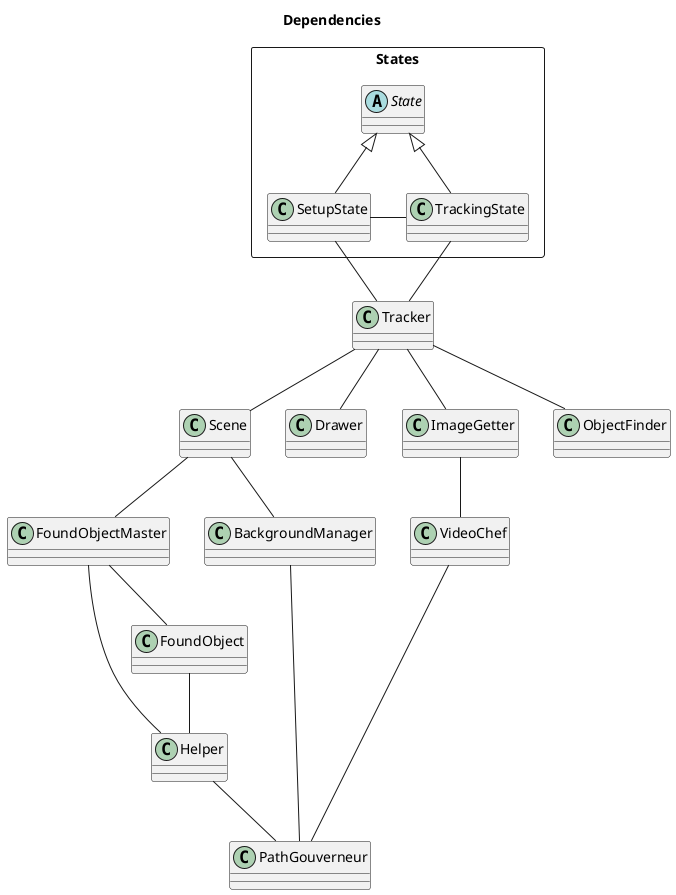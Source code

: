 @startuml swarch
title Dependencies



class Scene
class Helper

class FoundObject
class FoundObjectMaster

class Drawer
class BackgroundManager
class PathGouverneur

class VideoChef
class ImageGetter
class ObjectFinder
class Tracker

package States <<rectangle>>{
    abstract State
    class SetupState 
    class TrackingState
    
}
' class Context


Scene -- FoundObjectMaster
Scene -- BackgroundManager

Helper -- PathGouverneur

FoundObject -- Helper

FoundObjectMaster -- FoundObject
FoundObjectMaster -- Helper

BackgroundManager -- PathGouverneur

ImageGetter -- VideoChef

VideoChef -- PathGouverneur

SetupState -- Tracker
SetupState -right- TrackingState
"State" <|-- SetupState

TrackingState -- Tracker
"State" <|-- TrackingState

Tracker -- Scene
Tracker -- ImageGetter
Tracker -- ObjectFinder
Tracker -- Drawer


@enduml